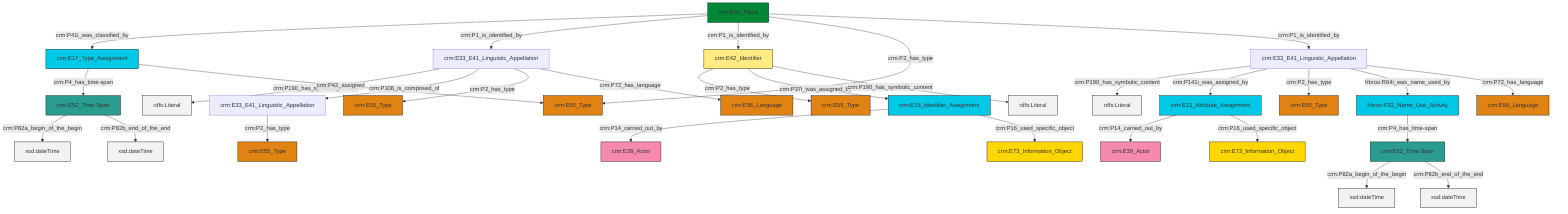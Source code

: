 graph TD
classDef Literal fill:#f2f2f2,stroke:#000000;
classDef CRM_Entity fill:#FFFFFF,stroke:#000000;
classDef Temporal_Entity fill:#00C9E6, stroke:#000000;
classDef Type fill:#E18312, stroke:#000000;
classDef Time-Span fill:#2C9C91, stroke:#000000;
classDef Appellation fill:#FFEB7F, stroke:#000000;
classDef Place fill:#008836, stroke:#000000;
classDef Persistent_Item fill:#B266B2, stroke:#000000;
classDef Conceptual_Object fill:#FFD700, stroke:#000000;
classDef Physical_Thing fill:#D2B48C, stroke:#000000;
classDef Actor fill:#f58aad, stroke:#000000;
classDef PC_Classes fill:#4ce600, stroke:#000000;
classDef Multi fill:#cccccc,stroke:#000000;

0["crm:E13_Attribute_Assignment"]:::Temporal_Entity -->|crm:P14_carried_out_by| 1["crm:E39_Actor"]:::Actor
2["crm:E53_Place"]:::Place -->|crm:P41i_was_classified_by| 3["crm:E17_Type_Assignment"]:::Temporal_Entity
6["crm:E15_Identifier_Assignment"]:::Temporal_Entity -->|crm:P14_carried_out_by| 7["crm:E39_Actor"]:::Actor
3["crm:E17_Type_Assignment"]:::Temporal_Entity -->|crm:P4_has_time-span| 4["crm:E52_Time-Span"]:::Time-Span
10["crm:E33_E41_Linguistic_Appellation"]:::Default -->|crm:P190_has_symbolic_content| 11[rdfs:Literal]:::Literal
12["crm:E33_E41_Linguistic_Appellation"]:::Default -->|crm:P190_has_symbolic_content| 13[rdfs:Literal]:::Literal
2["crm:E53_Place"]:::Place -->|crm:P1_is_identified_by| 12["crm:E33_E41_Linguistic_Appellation"]:::Default
2["crm:E53_Place"]:::Place -->|crm:P1_is_identified_by| 16["crm:E42_Identifier"]:::Appellation
19["crm:E33_E41_Linguistic_Appellation"]:::Default -->|crm:P2_has_type| 20["crm:E55_Type"]:::Type
14["frbroo:F52_Name_Use_Activity"]:::Temporal_Entity -->|crm:P4_has_time-span| 25["crm:E52_Time-Span"]:::Time-Span
6["crm:E15_Identifier_Assignment"]:::Temporal_Entity -->|crm:P16_used_specific_object| 17["crm:E73_Information_Object"]:::Conceptual_Object
10["crm:E33_E41_Linguistic_Appellation"]:::Default -->|crm:P141i_was_assigned_by| 0["crm:E13_Attribute_Assignment"]:::Temporal_Entity
10["crm:E33_E41_Linguistic_Appellation"]:::Default -->|crm:P2_has_type| 26["crm:E55_Type"]:::Type
12["crm:E33_E41_Linguistic_Appellation"]:::Default -->|crm:P106_is_composed_of| 19["crm:E33_E41_Linguistic_Appellation"]:::Default
12["crm:E33_E41_Linguistic_Appellation"]:::Default -->|crm:P2_has_type| 32["crm:E55_Type"]:::Type
16["crm:E42_Identifier"]:::Appellation -->|crm:P2_has_type| 21["crm:E55_Type"]:::Type
16["crm:E42_Identifier"]:::Appellation -->|crm:P37i_was_assigned_by| 6["crm:E15_Identifier_Assignment"]:::Temporal_Entity
4["crm:E52_Time-Span"]:::Time-Span -->|crm:P82a_begin_of_the_begin| 38[xsd:dateTime]:::Literal
4["crm:E52_Time-Span"]:::Time-Span -->|crm:P82b_end_of_the_end| 39[xsd:dateTime]:::Literal
2["crm:E53_Place"]:::Place -->|crm:P2_has_type| 8["crm:E55_Type"]:::Type
12["crm:E33_E41_Linguistic_Appellation"]:::Default -->|crm:P72_has_language| 29["crm:E56_Language"]:::Type
10["crm:E33_E41_Linguistic_Appellation"]:::Default -->|frbroo:R64i_was_name_used_by| 14["frbroo:F52_Name_Use_Activity"]:::Temporal_Entity
10["crm:E33_E41_Linguistic_Appellation"]:::Default -->|crm:P72_has_language| 33["crm:E56_Language"]:::Type
25["crm:E52_Time-Span"]:::Time-Span -->|crm:P82a_begin_of_the_begin| 44[xsd:dateTime]:::Literal
25["crm:E52_Time-Span"]:::Time-Span -->|crm:P82b_end_of_the_end| 45[xsd:dateTime]:::Literal
2["crm:E53_Place"]:::Place -->|crm:P1_is_identified_by| 10["crm:E33_E41_Linguistic_Appellation"]:::Default
16["crm:E42_Identifier"]:::Appellation -->|crm:P190_has_symbolic_content| 48[rdfs:Literal]:::Literal
3["crm:E17_Type_Assignment"]:::Temporal_Entity -->|crm:P42_assigned| 8["crm:E55_Type"]:::Type
0["crm:E13_Attribute_Assignment"]:::Temporal_Entity -->|crm:P16_used_specific_object| 41["crm:E73_Information_Object"]:::Conceptual_Object